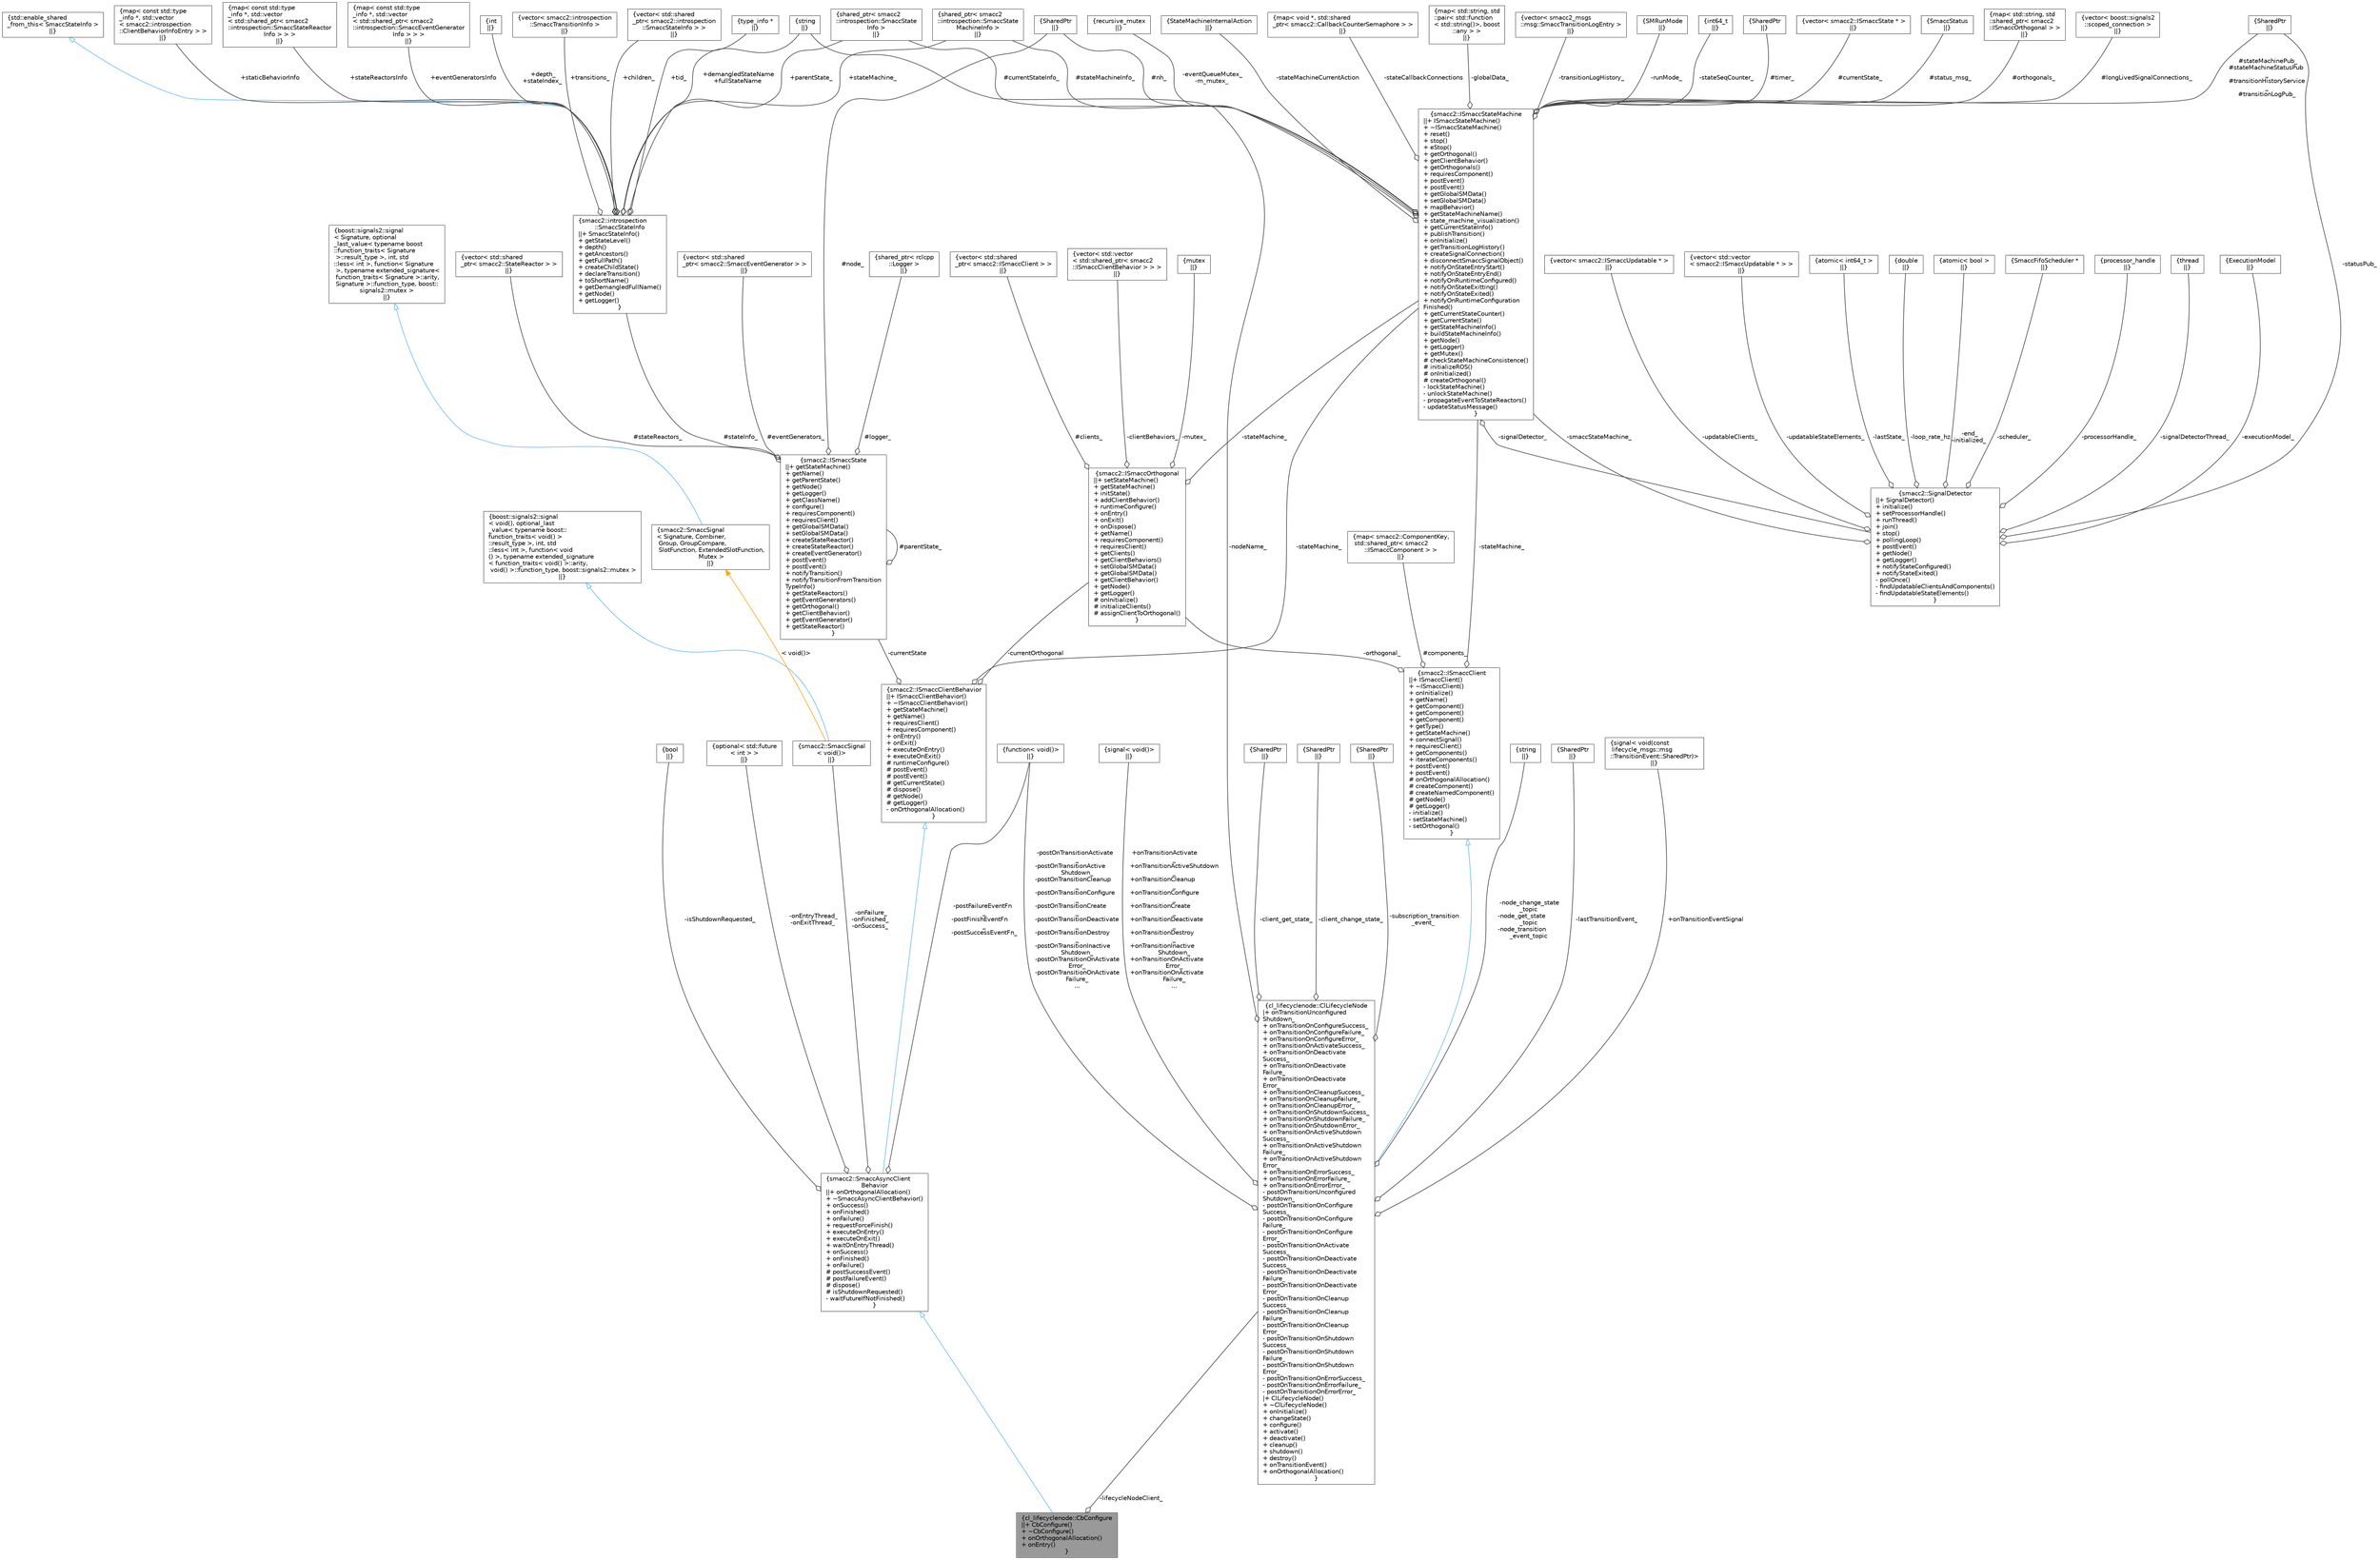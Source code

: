 digraph "cl_lifecyclenode::CbConfigure"
{
 // LATEX_PDF_SIZE
  bgcolor="transparent";
  edge [fontname=Helvetica,fontsize=10,labelfontname=Helvetica,labelfontsize=10];
  node [fontname=Helvetica,fontsize=10,shape=box,height=0.2,width=0.4];
  Node1 [label="{cl_lifecyclenode::CbConfigure\n||+ CbConfigure()\l+ ~CbConfigure()\l+ onOrthogonalAllocation()\l+ onEntry()\l}",height=0.2,width=0.4,color="gray40", fillcolor="grey60", style="filled", fontcolor="black",tooltip=" "];
  Node2 -> Node1 [dir="back",color="steelblue1",style="solid",arrowtail="onormal"];
  Node2 [label="{smacc2::SmaccAsyncClient\lBehavior\n||+ onOrthogonalAllocation()\l+ ~SmaccAsyncClientBehavior()\l+ onSuccess()\l+ onFinished()\l+ onFailure()\l+ requestForceFinish()\l+ executeOnEntry()\l+ executeOnExit()\l+ waitOnEntryThread()\l+ onSuccess()\l+ onFinished()\l+ onFailure()\l# postSuccessEvent()\l# postFailureEvent()\l# dispose()\l# isShutdownRequested()\l- waitFutureIfNotFinished()\l}",height=0.2,width=0.4,color="gray40", fillcolor="white", style="filled",URL="$classsmacc2_1_1SmaccAsyncClientBehavior.html",tooltip=" "];
  Node3 -> Node2 [dir="back",color="steelblue1",style="solid",arrowtail="onormal"];
  Node3 [label="{smacc2::ISmaccClientBehavior\n||+ ISmaccClientBehavior()\l+ ~ISmaccClientBehavior()\l+ getStateMachine()\l+ getName()\l+ requiresClient()\l+ requiresComponent()\l+ onEntry()\l+ onExit()\l+ executeOnEntry()\l+ executeOnExit()\l# runtimeConfigure()\l# postEvent()\l# postEvent()\l# getCurrentState()\l# dispose()\l# getNode()\l# getLogger()\l- onOrthogonalAllocation()\l}",height=0.2,width=0.4,color="gray40", fillcolor="white", style="filled",URL="$classsmacc2_1_1ISmaccClientBehavior.html",tooltip=" "];
  Node4 -> Node3 [color="grey25",style="solid",label=" -stateMachine_" ,arrowhead="odiamond"];
  Node4 [label="{smacc2::ISmaccStateMachine\n||+ ISmaccStateMachine()\l+ ~ISmaccStateMachine()\l+ reset()\l+ stop()\l+ eStop()\l+ getOrthogonal()\l+ getClientBehavior()\l+ getOrthogonals()\l+ requiresComponent()\l+ postEvent()\l+ postEvent()\l+ getGlobalSMData()\l+ setGlobalSMData()\l+ mapBehavior()\l+ getStateMachineName()\l+ state_machine_visualization()\l+ getCurrentStateInfo()\l+ publishTransition()\l+ onInitialize()\l+ getTransitionLogHistory()\l+ createSignalConnection()\l+ disconnectSmaccSignalObject()\l+ notifyOnStateEntryStart()\l+ notifyOnStateEntryEnd()\l+ notifyOnRuntimeConfigured()\l+ notifyOnStateExitting()\l+ notifyOnStateExited()\l+ notifyOnRuntimeConfiguration\lFinished()\l+ getCurrentStateCounter()\l+ getCurrentState()\l+ getStateMachineInfo()\l+ buildStateMachineInfo()\l+ getNode()\l+ getLogger()\l+ getMutex()\l# checkStateMachineConsistence()\l# initializeROS()\l# onInitialized()\l# createOrthogonal()\l- lockStateMachine()\l- unlockStateMachine()\l- propagateEventToStateReactors()\l- updateStatusMessage()\l}",height=0.2,width=0.4,color="gray40", fillcolor="white", style="filled",URL="$classsmacc2_1_1ISmaccStateMachine.html",tooltip=" "];
  Node5 -> Node4 [color="grey25",style="solid",label=" #nh_" ,arrowhead="odiamond"];
  Node5 [label="{SharedPtr\n||}",height=0.2,width=0.4,color="gray40", fillcolor="white", style="filled",tooltip=" "];
  Node6 -> Node4 [color="grey25",style="solid",label=" #timer_" ,arrowhead="odiamond"];
  Node6 [label="{SharedPtr\n||}",height=0.2,width=0.4,color="gray40", fillcolor="white", style="filled",tooltip=" "];
  Node7 -> Node4 [color="grey25",style="solid",label=" #stateMachinePub_\n#stateMachineStatusPub\l_\n#transitionHistoryService\l_\n#transitionLogPub_" ,arrowhead="odiamond"];
  Node7 [label="{SharedPtr\n||}",height=0.2,width=0.4,color="gray40", fillcolor="white", style="filled",tooltip=" "];
  Node8 -> Node4 [color="grey25",style="solid",label=" #currentState_" ,arrowhead="odiamond"];
  Node8 [label="{vector\< smacc2::ISmaccState * \>\n||}",height=0.2,width=0.4,color="gray40", fillcolor="white", style="filled",tooltip=" "];
  Node9 -> Node4 [color="grey25",style="solid",label=" #currentStateInfo_" ,arrowhead="odiamond"];
  Node9 [label="{shared_ptr\< smacc2\l::introspection::SmaccState\lInfo \>\n||}",height=0.2,width=0.4,color="gray40", fillcolor="white", style="filled",tooltip=" "];
  Node10 -> Node4 [color="grey25",style="solid",label=" #status_msg_" ,arrowhead="odiamond"];
  Node10 [label="{SmaccStatus\n||}",height=0.2,width=0.4,color="gray40", fillcolor="white", style="filled",tooltip=" "];
  Node11 -> Node4 [color="grey25",style="solid",label=" #orthogonals_" ,arrowhead="odiamond"];
  Node11 [label="{map\< std::string, std\l::shared_ptr\< smacc2\l::ISmaccOrthogonal \> \>\n||}",height=0.2,width=0.4,color="gray40", fillcolor="white", style="filled",tooltip=" "];
  Node12 -> Node4 [color="grey25",style="solid",label=" #longLivedSignalConnections_" ,arrowhead="odiamond"];
  Node12 [label="{vector\< boost::signals2\l::scoped_connection \>\n||}",height=0.2,width=0.4,color="gray40", fillcolor="white", style="filled",tooltip=" "];
  Node13 -> Node4 [color="grey25",style="solid",label=" #stateMachineInfo_" ,arrowhead="odiamond"];
  Node13 [label="{shared_ptr\< smacc2\l::introspection::SmaccState\lMachineInfo \>\n||}",height=0.2,width=0.4,color="gray40", fillcolor="white", style="filled",tooltip=" "];
  Node14 -> Node4 [color="grey25",style="solid",label=" -eventQueueMutex_\n-m_mutex_" ,arrowhead="odiamond"];
  Node14 [label="{recursive_mutex\n||}",height=0.2,width=0.4,color="gray40", fillcolor="white", style="filled",tooltip=" "];
  Node15 -> Node4 [color="grey25",style="solid",label=" -stateMachineCurrentAction" ,arrowhead="odiamond"];
  Node15 [label="{StateMachineInternalAction\n||}",height=0.2,width=0.4,color="gray40", fillcolor="white", style="filled",tooltip=" "];
  Node16 -> Node4 [color="grey25",style="solid",label=" -stateCallbackConnections" ,arrowhead="odiamond"];
  Node16 [label="{map\< void *, std::shared\l_ptr\< smacc2::CallbackCounterSemaphore \> \>\n||}",height=0.2,width=0.4,color="gray40", fillcolor="white", style="filled",tooltip=" "];
  Node17 -> Node4 [color="grey25",style="solid",label=" -globalData_" ,arrowhead="odiamond"];
  Node17 [label="{map\< std::string, std\l::pair\< std::function\l\< std::string()\>, boost\l::any \> \>\n||}",height=0.2,width=0.4,color="gray40", fillcolor="white", style="filled",tooltip=" "];
  Node18 -> Node4 [color="grey25",style="solid",label=" -transitionLogHistory_" ,arrowhead="odiamond"];
  Node18 [label="{vector\< smacc2_msgs\l::msg::SmaccTransitionLogEntry \>\n||}",height=0.2,width=0.4,color="gray40", fillcolor="white", style="filled",tooltip=" "];
  Node19 -> Node4 [color="grey25",style="solid",label=" -runMode_" ,arrowhead="odiamond"];
  Node19 [label="{SMRunMode\n||}",height=0.2,width=0.4,color="gray40", fillcolor="white", style="filled",tooltip=" "];
  Node20 -> Node4 [color="grey25",style="solid",label=" -signalDetector_" ,arrowhead="odiamond"];
  Node20 [label="{smacc2::SignalDetector\n||+ SignalDetector()\l+ initialize()\l+ setProcessorHandle()\l+ runThread()\l+ join()\l+ stop()\l+ pollingLoop()\l+ postEvent()\l+ getNode()\l+ getLogger()\l+ notifyStateConfigured()\l+ notifyStateExited()\l- pollOnce()\l- findUpdatableClientsAndComponents()\l- findUpdatableStateElements()\l}",height=0.2,width=0.4,color="gray40", fillcolor="white", style="filled",URL="$classsmacc2_1_1SignalDetector.html",tooltip=" "];
  Node4 -> Node20 [color="grey25",style="solid",label=" -smaccStateMachine_" ,arrowhead="odiamond"];
  Node21 -> Node20 [color="grey25",style="solid",label=" -updatableClients_" ,arrowhead="odiamond"];
  Node21 [label="{vector\< smacc2::ISmaccUpdatable * \>\n||}",height=0.2,width=0.4,color="gray40", fillcolor="white", style="filled",tooltip=" "];
  Node22 -> Node20 [color="grey25",style="solid",label=" -updatableStateElements_" ,arrowhead="odiamond"];
  Node22 [label="{vector\< std::vector\l\< smacc2::ISmaccUpdatable * \> \>\n||}",height=0.2,width=0.4,color="gray40", fillcolor="white", style="filled",tooltip=" "];
  Node23 -> Node20 [color="grey25",style="solid",label=" -lastState_" ,arrowhead="odiamond"];
  Node23 [label="{atomic\< int64_t \>\n||}",height=0.2,width=0.4,color="gray40", fillcolor="white", style="filled",tooltip=" "];
  Node24 -> Node20 [color="grey25",style="solid",label=" -loop_rate_hz" ,arrowhead="odiamond"];
  Node24 [label="{double\n||}",height=0.2,width=0.4,color="gray40", fillcolor="white", style="filled",tooltip=" "];
  Node25 -> Node20 [color="grey25",style="solid",label=" -end_\n-initialized_" ,arrowhead="odiamond"];
  Node25 [label="{atomic\< bool \>\n||}",height=0.2,width=0.4,color="gray40", fillcolor="white", style="filled",tooltip=" "];
  Node7 -> Node20 [color="grey25",style="solid",label=" -statusPub_" ,arrowhead="odiamond"];
  Node26 -> Node20 [color="grey25",style="solid",label=" -scheduler_" ,arrowhead="odiamond"];
  Node26 [label="{SmaccFifoScheduler *\n||}",height=0.2,width=0.4,color="gray40", fillcolor="white", style="filled",tooltip=" "];
  Node27 -> Node20 [color="grey25",style="solid",label=" -processorHandle_" ,arrowhead="odiamond"];
  Node27 [label="{processor_handle\n||}",height=0.2,width=0.4,color="gray40", fillcolor="white", style="filled",tooltip=" "];
  Node28 -> Node20 [color="grey25",style="solid",label=" -signalDetectorThread_" ,arrowhead="odiamond"];
  Node28 [label="{thread\n||}",height=0.2,width=0.4,color="gray40", fillcolor="white", style="filled",tooltip=" "];
  Node29 -> Node20 [color="grey25",style="solid",label=" -executionModel_" ,arrowhead="odiamond"];
  Node29 [label="{ExecutionModel\n||}",height=0.2,width=0.4,color="gray40", fillcolor="white", style="filled",tooltip=" "];
  Node30 -> Node4 [color="grey25",style="solid",label=" -stateSeqCounter_" ,arrowhead="odiamond"];
  Node30 [label="{int64_t\n||}",height=0.2,width=0.4,color="gray40", fillcolor="white", style="filled",tooltip=" "];
  Node31 -> Node3 [color="grey25",style="solid",label=" -currentState" ,arrowhead="odiamond"];
  Node31 [label="{smacc2::ISmaccState\n||+ getStateMachine()\l+ getName()\l+ getParentState()\l+ getNode()\l+ getLogger()\l+ getClassName()\l+ configure()\l+ requiresComponent()\l+ requiresClient()\l+ getGlobalSMData()\l+ setGlobalSMData()\l+ createStateReactor()\l+ createStateReactor()\l+ createEventGenerator()\l+ postEvent()\l+ postEvent()\l+ notifyTransition()\l+ notifyTransitionFromTransition\lTypeInfo()\l+ getStateReactors()\l+ getEventGenerators()\l+ getOrthogonal()\l+ getClientBehavior()\l+ getEventGenerator()\l+ getStateReactor()\l}",height=0.2,width=0.4,color="gray40", fillcolor="white", style="filled",URL="$classsmacc2_1_1ISmaccState.html",tooltip=" "];
  Node5 -> Node31 [color="grey25",style="solid",label=" #node_" ,arrowhead="odiamond"];
  Node32 -> Node31 [color="grey25",style="solid",label=" #logger_" ,arrowhead="odiamond"];
  Node32 [label="{shared_ptr\< rclcpp\l::Logger \>\n||}",height=0.2,width=0.4,color="gray40", fillcolor="white", style="filled",tooltip=" "];
  Node33 -> Node31 [color="grey25",style="solid",label=" #stateReactors_" ,arrowhead="odiamond"];
  Node33 [label="{vector\< std::shared\l_ptr\< smacc2::StateReactor \> \>\n||}",height=0.2,width=0.4,color="gray40", fillcolor="white", style="filled",tooltip=" "];
  Node34 -> Node31 [color="grey25",style="solid",label=" #eventGenerators_" ,arrowhead="odiamond"];
  Node34 [label="{vector\< std::shared\l_ptr\< smacc2::SmaccEventGenerator \> \>\n||}",height=0.2,width=0.4,color="gray40", fillcolor="white", style="filled",tooltip=" "];
  Node31 -> Node31 [color="grey25",style="solid",label=" #parentState_" ,arrowhead="odiamond"];
  Node35 -> Node31 [color="grey25",style="solid",label=" #stateInfo_" ,arrowhead="odiamond"];
  Node35 [label="{smacc2::introspection\l::SmaccStateInfo\n||+ SmaccStateInfo()\l+ getStateLevel()\l+ depth()\l+ getAncestors()\l+ getFullPath()\l+ createChildState()\l+ declareTransition()\l+ toShortName()\l+ getDemangledFullName()\l+ getNode()\l+ getLogger()\l}",height=0.2,width=0.4,color="gray40", fillcolor="white", style="filled",URL="$classsmacc2_1_1introspection_1_1SmaccStateInfo.html",tooltip=" "];
  Node36 -> Node35 [dir="back",color="steelblue1",style="solid",arrowtail="onormal"];
  Node36 [label="{std::enable_shared\l_from_this\< SmaccStateInfo \>\n||}",height=0.2,width=0.4,color="gray40", fillcolor="white", style="filled",tooltip=" "];
  Node37 -> Node35 [color="grey25",style="solid",label=" +staticBehaviorInfo" ,arrowhead="odiamond"];
  Node37 [label="{map\< const std::type\l_info *, std::vector\l\< smacc2::introspection\l::ClientBehaviorInfoEntry \> \>\n||}",height=0.2,width=0.4,color="gray40", fillcolor="white", style="filled",tooltip=" "];
  Node38 -> Node35 [color="grey25",style="solid",label=" +stateReactorsInfo" ,arrowhead="odiamond"];
  Node38 [label="{map\< const std::type\l_info *, std::vector\l\< std::shared_ptr\< smacc2\l::introspection::SmaccStateReactor\lInfo \> \> \>\n||}",height=0.2,width=0.4,color="gray40", fillcolor="white", style="filled",tooltip=" "];
  Node39 -> Node35 [color="grey25",style="solid",label=" +eventGeneratorsInfo" ,arrowhead="odiamond"];
  Node39 [label="{map\< const std::type\l_info *, std::vector\l\< std::shared_ptr\< smacc2\l::introspection::SmaccEventGenerator\lInfo \> \> \>\n||}",height=0.2,width=0.4,color="gray40", fillcolor="white", style="filled",tooltip=" "];
  Node40 -> Node35 [color="grey25",style="solid",label=" +depth_\n+stateIndex_" ,arrowhead="odiamond"];
  Node40 [label="{int\n||}",height=0.2,width=0.4,color="gray40", fillcolor="white", style="filled",tooltip=" "];
  Node41 -> Node35 [color="grey25",style="solid",label=" +demangledStateName\n+fullStateName" ,arrowhead="odiamond"];
  Node41 [label="{string\n||}",height=0.2,width=0.4,color="gray40", fillcolor="white", style="filled",tooltip=" "];
  Node13 -> Node35 [color="grey25",style="solid",label=" +stateMachine_" ,arrowhead="odiamond"];
  Node9 -> Node35 [color="grey25",style="solid",label=" +parentState_" ,arrowhead="odiamond"];
  Node42 -> Node35 [color="grey25",style="solid",label=" +transitions_" ,arrowhead="odiamond"];
  Node42 [label="{vector\< smacc2::introspection\l::SmaccTransitionInfo \>\n||}",height=0.2,width=0.4,color="gray40", fillcolor="white", style="filled",tooltip=" "];
  Node43 -> Node35 [color="grey25",style="solid",label=" +children_" ,arrowhead="odiamond"];
  Node43 [label="{vector\< std::shared\l_ptr\< smacc2::introspection\l::SmaccStateInfo \> \>\n||}",height=0.2,width=0.4,color="gray40", fillcolor="white", style="filled",tooltip=" "];
  Node44 -> Node35 [color="grey25",style="solid",label=" +tid_" ,arrowhead="odiamond"];
  Node44 [label="{type_info *\n||}",height=0.2,width=0.4,color="gray40", fillcolor="white", style="filled",tooltip=" "];
  Node45 -> Node3 [color="grey25",style="solid",label=" -currentOrthogonal" ,arrowhead="odiamond"];
  Node45 [label="{smacc2::ISmaccOrthogonal\n||+ setStateMachine()\l+ getStateMachine()\l+ initState()\l+ addClientBehavior()\l+ runtimeConfigure()\l+ onEntry()\l+ onExit()\l+ onDispose()\l+ getName()\l+ requiresComponent()\l+ requiresClient()\l+ getClients()\l+ getClientBehaviors()\l+ setGlobalSMData()\l+ getGlobalSMData()\l+ getClientBehavior()\l+ getNode()\l+ getLogger()\l# onInitialize()\l# initializeClients()\l# assignClientToOrthogonal()\l}",height=0.2,width=0.4,color="gray40", fillcolor="white", style="filled",URL="$classsmacc2_1_1ISmaccOrthogonal.html",tooltip=" "];
  Node46 -> Node45 [color="grey25",style="solid",label=" #clients_" ,arrowhead="odiamond"];
  Node46 [label="{vector\< std::shared\l_ptr\< smacc2::ISmaccClient \> \>\n||}",height=0.2,width=0.4,color="gray40", fillcolor="white", style="filled",tooltip=" "];
  Node4 -> Node45 [color="grey25",style="solid",label=" -stateMachine_" ,arrowhead="odiamond"];
  Node47 -> Node45 [color="grey25",style="solid",label=" -clientBehaviors_" ,arrowhead="odiamond"];
  Node47 [label="{vector\< std::vector\l\< std::shared_ptr\< smacc2\l::ISmaccClientBehavior \> \> \>\n||}",height=0.2,width=0.4,color="gray40", fillcolor="white", style="filled",tooltip=" "];
  Node48 -> Node45 [color="grey25",style="solid",label=" -mutex_" ,arrowhead="odiamond"];
  Node48 [label="{mutex\n||}",height=0.2,width=0.4,color="gray40", fillcolor="white", style="filled",tooltip=" "];
  Node49 -> Node2 [color="grey25",style="solid",label=" -onEntryThread_\n-onExitThread_" ,arrowhead="odiamond"];
  Node49 [label="{optional\< std::future\l\< int \> \>\n||}",height=0.2,width=0.4,color="gray40", fillcolor="white", style="filled",tooltip=" "];
  Node50 -> Node2 [color="grey25",style="solid",label=" -postFailureEventFn\l_\n-postFinishEventFn\l_\n-postSuccessEventFn_" ,arrowhead="odiamond"];
  Node50 [label="{function\< void()\>\n||}",height=0.2,width=0.4,color="gray40", fillcolor="white", style="filled",tooltip=" "];
  Node51 -> Node2 [color="grey25",style="solid",label=" -onFailure_\n-onFinished_\n-onSuccess_" ,arrowhead="odiamond"];
  Node51 [label="{smacc2::SmaccSignal\l\< void()\>\n||}",height=0.2,width=0.4,color="gray40", fillcolor="white", style="filled",URL="$classsmacc2_1_1SmaccSignal.html",tooltip=" "];
  Node52 -> Node51 [dir="back",color="steelblue1",style="solid",arrowtail="onormal"];
  Node52 [label="{boost::signals2::signal\l\< void(), optional_last\l_value\< typename boost::\lfunction_traits\< void() \>\l::result_type \>, int, std\l::less\< int \>, function\< void\l() \>, typename extended_signature\l\< function_traits\< void() \>::arity,\l void() \>::function_type, boost::signals2::mutex \>\n||}",height=0.2,width=0.4,color="gray40", fillcolor="white", style="filled",tooltip=" "];
  Node53 -> Node51 [dir="back",color="orange",style="solid",label=" \< void()\>" ];
  Node53 [label="{smacc2::SmaccSignal\l\< Signature, Combiner,\l Group, GroupCompare,\l SlotFunction, ExtendedSlotFunction,\l Mutex \>\n||}",height=0.2,width=0.4,color="gray40", fillcolor="white", style="filled",URL="$classsmacc2_1_1SmaccSignal.html",tooltip=" "];
  Node54 -> Node53 [dir="back",color="steelblue1",style="solid",arrowtail="onormal"];
  Node54 [label="{boost::signals2::signal\l\< Signature, optional\l_last_value\< typename boost\l::function_traits\< Signature\l \>::result_type \>, int, std\l::less\< int \>, function\< Signature\l \>, typename extended_signature\<\l function_traits\< Signature \>::arity,\l Signature \>::function_type, boost::\lsignals2::mutex \>\n||}",height=0.2,width=0.4,color="gray40", fillcolor="white", style="filled",tooltip=" "];
  Node55 -> Node2 [color="grey25",style="solid",label=" -isShutdownRequested_" ,arrowhead="odiamond"];
  Node55 [label="{bool\n||}",height=0.2,width=0.4,color="gray40", fillcolor="white", style="filled",URL="$classbool.html",tooltip=" "];
  Node56 -> Node1 [color="grey25",style="solid",label=" -lifecycleNodeClient_" ,arrowhead="odiamond"];
  Node56 [label="{cl_lifecyclenode::ClLifecycleNode\n|+ onTransitionUnconfigured\lShutdown_\l+ onTransitionOnConfigureSuccess_\l+ onTransitionOnConfigureFailure_\l+ onTransitionOnConfigureError_\l+ onTransitionOnActivateSuccess_\l+ onTransitionOnDeactivate\lSuccess_\l+ onTransitionOnDeactivate\lFailure_\l+ onTransitionOnDeactivate\lError_\l+ onTransitionOnCleanupSuccess_\l+ onTransitionOnCleanupFailure_\l+ onTransitionOnCleanupError_\l+ onTransitionOnShutdownSuccess_\l+ onTransitionOnShutdownFailure_\l+ onTransitionOnShutdownError_\l+ onTransitionOnActiveShutdown\lSuccess_\l+ onTransitionOnActiveShutdown\lFailure_\l+ onTransitionOnActiveShutdown\lError_\l+ onTransitionOnErrorSuccess_\l+ onTransitionOnErrorFailure_\l+ onTransitionOnErrorError_\l- postOnTransitionUnconfigured\lShutdown_\l- postOnTransitionOnConfigure\lSuccess_\l- postOnTransitionOnConfigure\lFailure_\l- postOnTransitionOnConfigure\lError_\l- postOnTransitionOnActivate\lSuccess_\l- postOnTransitionOnDeactivate\lSuccess_\l- postOnTransitionOnDeactivate\lFailure_\l- postOnTransitionOnDeactivate\lError_\l- postOnTransitionOnCleanup\lSuccess_\l- postOnTransitionOnCleanup\lFailure_\l- postOnTransitionOnCleanup\lError_\l- postOnTransitionOnShutdown\lSuccess_\l- postOnTransitionOnShutdown\lFailure_\l- postOnTransitionOnShutdown\lError_\l- postOnTransitionOnErrorSuccess_\l- postOnTransitionOnErrorFailure_\l- postOnTransitionOnErrorError_\l|+ ClLifecycleNode()\l+ ~ClLifecycleNode()\l+ onInitialize()\l+ changeState()\l+ configure()\l+ activate()\l+ deactivate()\l+ cleanup()\l+ shutdown()\l+ destroy()\l+ onTransitionEvent()\l+ onOrthogonalAllocation()\l}",height=0.2,width=0.4,color="gray40", fillcolor="white", style="filled",URL="$classcl__lifecyclenode_1_1ClLifecycleNode.html",tooltip=" "];
  Node57 -> Node56 [dir="back",color="steelblue1",style="solid",arrowtail="onormal"];
  Node57 [label="{smacc2::ISmaccClient\n||+ ISmaccClient()\l+ ~ISmaccClient()\l+ onInitialize()\l+ getName()\l+ getComponent()\l+ getComponent()\l+ getComponent()\l+ getType()\l+ getStateMachine()\l+ connectSignal()\l+ requiresClient()\l+ getComponents()\l+ iterateComponents()\l+ postEvent()\l+ postEvent()\l# onOrthogonalAllocation()\l# createComponent()\l# createNamedComponent()\l# getNode()\l# getLogger()\l- initialize()\l- setStateMachine()\l- setOrthogonal()\l}",height=0.2,width=0.4,color="gray40", fillcolor="white", style="filled",URL="$classsmacc2_1_1ISmaccClient.html",tooltip=" "];
  Node58 -> Node57 [color="grey25",style="solid",label=" #components_" ,arrowhead="odiamond"];
  Node58 [label="{map\< smacc2::ComponentKey,\l std::shared_ptr\< smacc2\l::ISmaccComponent \> \>\n||}",height=0.2,width=0.4,color="gray40", fillcolor="white", style="filled",tooltip=" "];
  Node4 -> Node57 [color="grey25",style="solid",label=" -stateMachine_" ,arrowhead="odiamond"];
  Node45 -> Node57 [color="grey25",style="solid",label=" -orthogonal_" ,arrowhead="odiamond"];
  Node59 -> Node56 [color="grey25",style="solid",label=" +onTransitionEventSignal" ,arrowhead="odiamond"];
  Node59 [label="{signal\< void(const\l lifecycle_msgs::msg\l::TransitionEvent::SharedPtr)\>\n||}",height=0.2,width=0.4,color="gray40", fillcolor="white", style="filled",tooltip=" "];
  Node60 -> Node56 [color="grey25",style="solid",label=" +onTransitionActivate\l_\n+onTransitionActiveShutdown\l_\n+onTransitionCleanup\l_\n+onTransitionConfigure\l_\n+onTransitionCreate\l_\n+onTransitionDeactivate\l_\n+onTransitionDestroy\l_\n+onTransitionInactive\lShutdown_\n+onTransitionOnActivate\lError_\n+onTransitionOnActivate\lFailure_\n..." ,arrowhead="odiamond"];
  Node60 [label="{signal\< void()\>\n||}",height=0.2,width=0.4,color="gray40", fillcolor="white", style="filled",tooltip=" "];
  Node61 -> Node56 [color="grey25",style="solid",label=" -client_get_state_" ,arrowhead="odiamond"];
  Node61 [label="{SharedPtr\n||}",height=0.2,width=0.4,color="gray40", fillcolor="white", style="filled",tooltip=" "];
  Node62 -> Node56 [color="grey25",style="solid",label=" -client_change_state_" ,arrowhead="odiamond"];
  Node62 [label="{SharedPtr\n||}",height=0.2,width=0.4,color="gray40", fillcolor="white", style="filled",tooltip=" "];
  Node63 -> Node56 [color="grey25",style="solid",label=" -subscription_transition\l_event_" ,arrowhead="odiamond"];
  Node63 [label="{SharedPtr\n||}",height=0.2,width=0.4,color="gray40", fillcolor="white", style="filled",tooltip=" "];
  Node41 -> Node56 [color="grey25",style="solid",label=" -nodeName_" ,arrowhead="odiamond"];
  Node64 -> Node56 [color="grey25",style="solid",label=" -node_change_state\l_topic\n-node_get_state\l_topic\n-node_transition\l_event_topic" ,arrowhead="odiamond"];
  Node64 [label="{string\n||}",height=0.2,width=0.4,color="gray40", fillcolor="white", style="filled",tooltip=" "];
  Node65 -> Node56 [color="grey25",style="solid",label=" -lastTransitionEvent_" ,arrowhead="odiamond"];
  Node65 [label="{SharedPtr\n||}",height=0.2,width=0.4,color="gray40", fillcolor="white", style="filled",tooltip=" "];
  Node50 -> Node56 [color="grey25",style="solid",label=" -postOnTransitionActivate\l_\n-postOnTransitionActive\lShutdown_\n-postOnTransitionCleanup\l_\n-postOnTransitionConfigure\l_\n-postOnTransitionCreate\l_\n-postOnTransitionDeactivate\l_\n-postOnTransitionDestroy\l_\n-postOnTransitionInactive\lShutdown_\n-postOnTransitionOnActivate\lError_\n-postOnTransitionOnActivate\lFailure_\n..." ,arrowhead="odiamond"];
}

